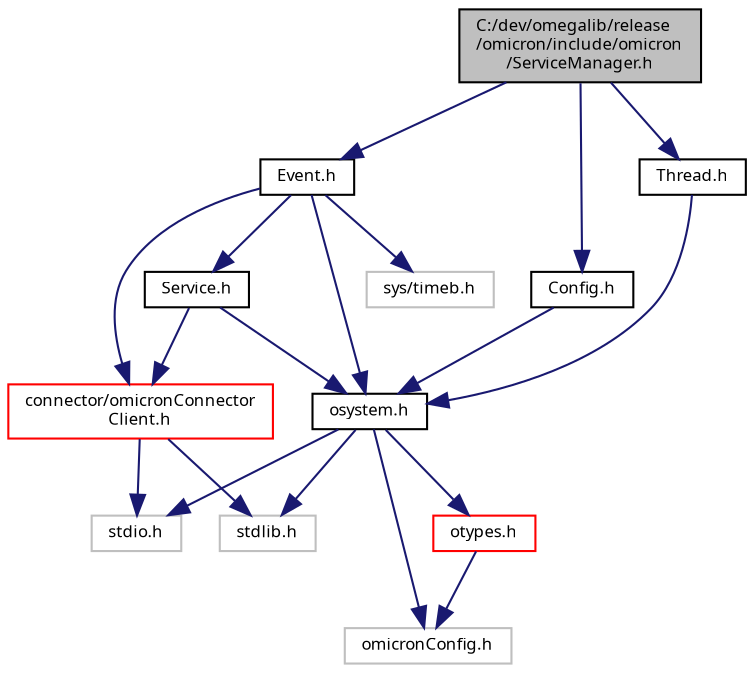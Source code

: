 digraph "C:/dev/omegalib/release/omicron/include/omicron/ServiceManager.h"
{
  bgcolor="transparent";
  edge [fontname="FreeSans.ttf",fontsize="8",labelfontname="FreeSans.ttf",labelfontsize="8"];
  node [fontname="FreeSans.ttf",fontsize="8",shape=record];
  Node1 [label="C:/dev/omegalib/release\l/omicron/include/omicron\l/ServiceManager.h",height=0.2,width=0.4,color="black", fillcolor="grey75", style="filled", fontcolor="black"];
  Node1 -> Node2 [color="midnightblue",fontsize="8",style="solid",fontname="FreeSans.ttf"];
  Node2 [label="Event.h",height=0.2,width=0.4,color="black",URL="$_event_8h.html"];
  Node2 -> Node3 [color="midnightblue",fontsize="8",style="solid",fontname="FreeSans.ttf"];
  Node3 [label="osystem.h",height=0.2,width=0.4,color="black",URL="$omicron_2include_2omicron_2osystem_8h.html"];
  Node3 -> Node4 [color="midnightblue",fontsize="8",style="solid",fontname="FreeSans.ttf"];
  Node4 [label="omicronConfig.h",height=0.2,width=0.4,color="grey75"];
  Node3 -> Node5 [color="midnightblue",fontsize="8",style="solid",fontname="FreeSans.ttf"];
  Node5 [label="stdio.h",height=0.2,width=0.4,color="grey75"];
  Node3 -> Node6 [color="midnightblue",fontsize="8",style="solid",fontname="FreeSans.ttf"];
  Node6 [label="stdlib.h",height=0.2,width=0.4,color="grey75"];
  Node3 -> Node7 [color="midnightblue",fontsize="8",style="solid",fontname="FreeSans.ttf"];
  Node7 [label="otypes.h",height=0.2,width=0.4,color="red",URL="$omicron_2include_2omicron_2otypes_8h.html"];
  Node7 -> Node4 [color="midnightblue",fontsize="8",style="solid",fontname="FreeSans.ttf"];
  Node2 -> Node8 [color="midnightblue",fontsize="8",style="solid",fontname="FreeSans.ttf"];
  Node8 [label="Service.h",height=0.2,width=0.4,color="black",URL="$_service_8h.html"];
  Node8 -> Node3 [color="midnightblue",fontsize="8",style="solid",fontname="FreeSans.ttf"];
  Node8 -> Node9 [color="midnightblue",fontsize="8",style="solid",fontname="FreeSans.ttf"];
  Node9 [label="connector/omicronConnector\lClient.h",height=0.2,width=0.4,color="red",URL="$omicron_connector_client_8h.html"];
  Node9 -> Node5 [color="midnightblue",fontsize="8",style="solid",fontname="FreeSans.ttf"];
  Node9 -> Node6 [color="midnightblue",fontsize="8",style="solid",fontname="FreeSans.ttf"];
  Node2 -> Node9 [color="midnightblue",fontsize="8",style="solid",fontname="FreeSans.ttf"];
  Node2 -> Node10 [color="midnightblue",fontsize="8",style="solid",fontname="FreeSans.ttf"];
  Node10 [label="sys/timeb.h",height=0.2,width=0.4,color="grey75"];
  Node1 -> Node11 [color="midnightblue",fontsize="8",style="solid",fontname="FreeSans.ttf"];
  Node11 [label="Config.h",height=0.2,width=0.4,color="black",URL="$_config_8h.html"];
  Node11 -> Node3 [color="midnightblue",fontsize="8",style="solid",fontname="FreeSans.ttf"];
  Node1 -> Node12 [color="midnightblue",fontsize="8",style="solid",fontname="FreeSans.ttf"];
  Node12 [label="Thread.h",height=0.2,width=0.4,color="black",URL="$_thread_8h.html"];
  Node12 -> Node3 [color="midnightblue",fontsize="8",style="solid",fontname="FreeSans.ttf"];
}
